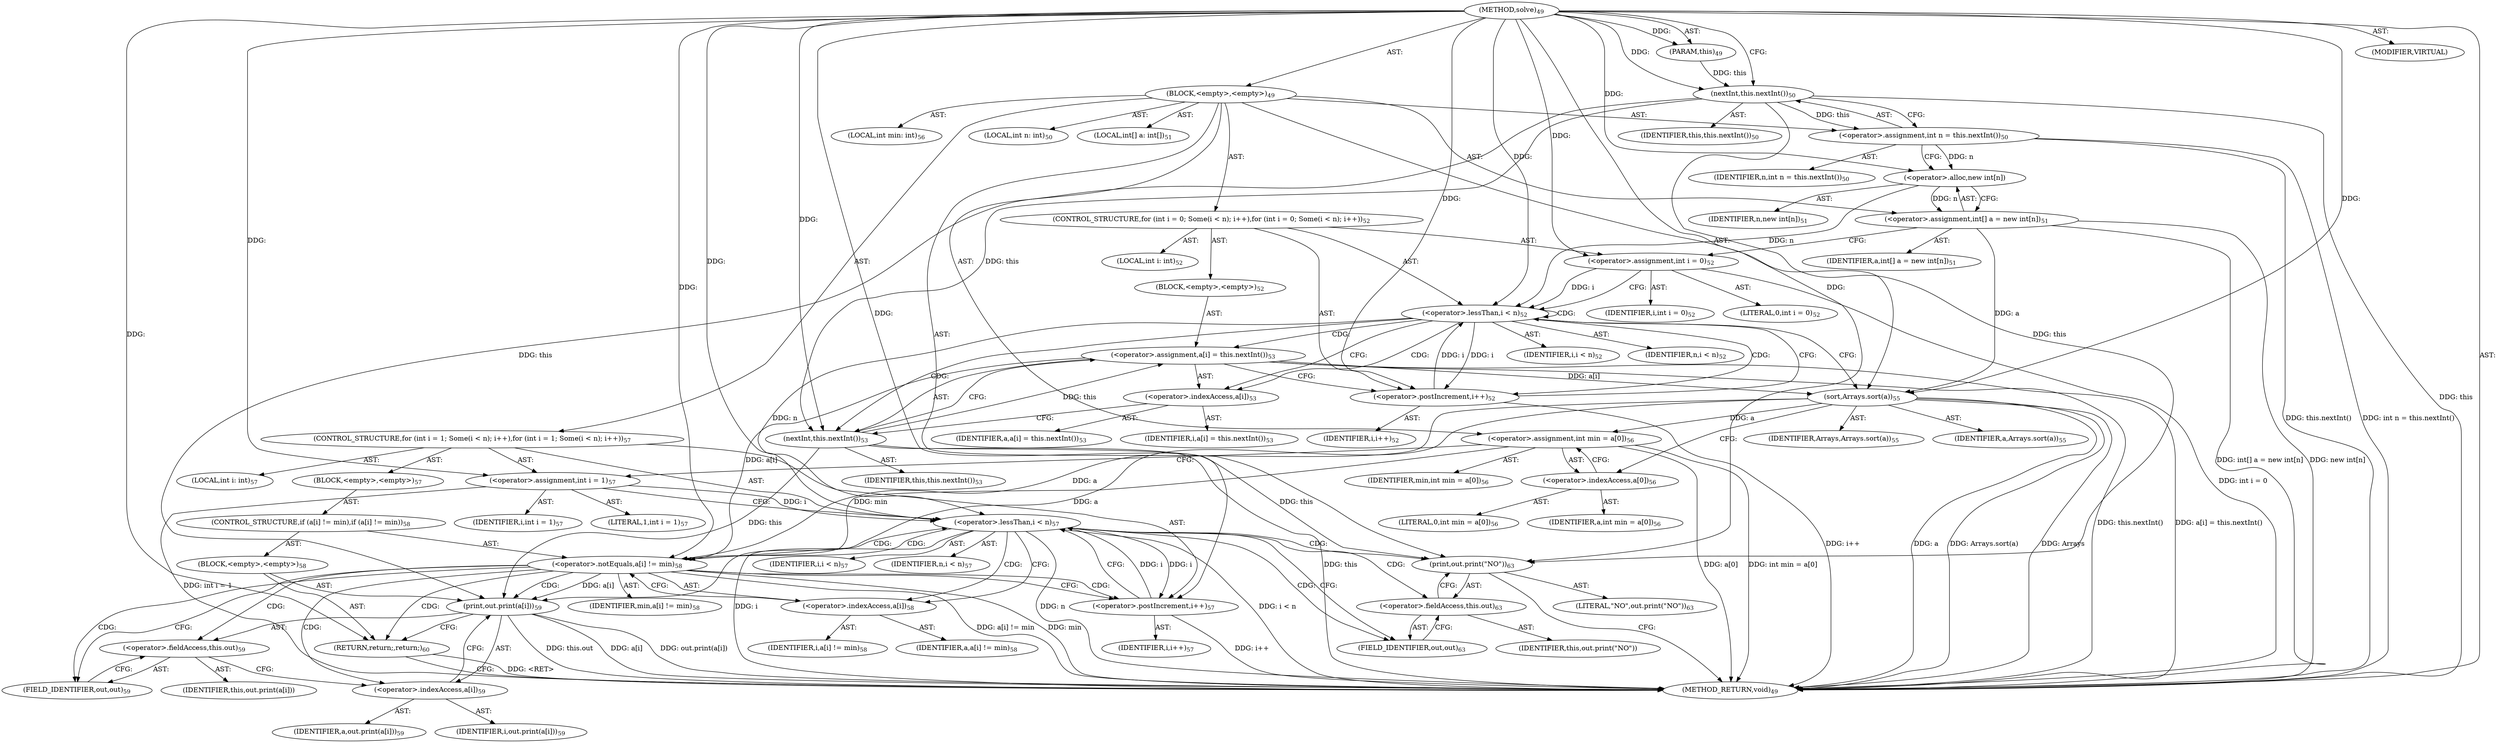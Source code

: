 digraph "solve" {  
"172" [label = <(METHOD,solve)<SUB>49</SUB>> ]
"7" [label = <(PARAM,this)<SUB>49</SUB>> ]
"173" [label = <(BLOCK,&lt;empty&gt;,&lt;empty&gt;)<SUB>49</SUB>> ]
"174" [label = <(LOCAL,int n: int)<SUB>50</SUB>> ]
"175" [label = <(&lt;operator&gt;.assignment,int n = this.nextInt())<SUB>50</SUB>> ]
"176" [label = <(IDENTIFIER,n,int n = this.nextInt())<SUB>50</SUB>> ]
"177" [label = <(nextInt,this.nextInt())<SUB>50</SUB>> ]
"6" [label = <(IDENTIFIER,this,this.nextInt())<SUB>50</SUB>> ]
"178" [label = <(LOCAL,int[] a: int[])<SUB>51</SUB>> ]
"179" [label = <(&lt;operator&gt;.assignment,int[] a = new int[n])<SUB>51</SUB>> ]
"180" [label = <(IDENTIFIER,a,int[] a = new int[n])<SUB>51</SUB>> ]
"181" [label = <(&lt;operator&gt;.alloc,new int[n])> ]
"182" [label = <(IDENTIFIER,n,new int[n])<SUB>51</SUB>> ]
"183" [label = <(CONTROL_STRUCTURE,for (int i = 0; Some(i &lt; n); i++),for (int i = 0; Some(i &lt; n); i++))<SUB>52</SUB>> ]
"184" [label = <(LOCAL,int i: int)<SUB>52</SUB>> ]
"185" [label = <(&lt;operator&gt;.assignment,int i = 0)<SUB>52</SUB>> ]
"186" [label = <(IDENTIFIER,i,int i = 0)<SUB>52</SUB>> ]
"187" [label = <(LITERAL,0,int i = 0)<SUB>52</SUB>> ]
"188" [label = <(&lt;operator&gt;.lessThan,i &lt; n)<SUB>52</SUB>> ]
"189" [label = <(IDENTIFIER,i,i &lt; n)<SUB>52</SUB>> ]
"190" [label = <(IDENTIFIER,n,i &lt; n)<SUB>52</SUB>> ]
"191" [label = <(&lt;operator&gt;.postIncrement,i++)<SUB>52</SUB>> ]
"192" [label = <(IDENTIFIER,i,i++)<SUB>52</SUB>> ]
"193" [label = <(BLOCK,&lt;empty&gt;,&lt;empty&gt;)<SUB>52</SUB>> ]
"194" [label = <(&lt;operator&gt;.assignment,a[i] = this.nextInt())<SUB>53</SUB>> ]
"195" [label = <(&lt;operator&gt;.indexAccess,a[i])<SUB>53</SUB>> ]
"196" [label = <(IDENTIFIER,a,a[i] = this.nextInt())<SUB>53</SUB>> ]
"197" [label = <(IDENTIFIER,i,a[i] = this.nextInt())<SUB>53</SUB>> ]
"198" [label = <(nextInt,this.nextInt())<SUB>53</SUB>> ]
"8" [label = <(IDENTIFIER,this,this.nextInt())<SUB>53</SUB>> ]
"199" [label = <(sort,Arrays.sort(a))<SUB>55</SUB>> ]
"200" [label = <(IDENTIFIER,Arrays,Arrays.sort(a))<SUB>55</SUB>> ]
"201" [label = <(IDENTIFIER,a,Arrays.sort(a))<SUB>55</SUB>> ]
"202" [label = <(LOCAL,int min: int)<SUB>56</SUB>> ]
"203" [label = <(&lt;operator&gt;.assignment,int min = a[0])<SUB>56</SUB>> ]
"204" [label = <(IDENTIFIER,min,int min = a[0])<SUB>56</SUB>> ]
"205" [label = <(&lt;operator&gt;.indexAccess,a[0])<SUB>56</SUB>> ]
"206" [label = <(IDENTIFIER,a,int min = a[0])<SUB>56</SUB>> ]
"207" [label = <(LITERAL,0,int min = a[0])<SUB>56</SUB>> ]
"208" [label = <(CONTROL_STRUCTURE,for (int i = 1; Some(i &lt; n); i++),for (int i = 1; Some(i &lt; n); i++))<SUB>57</SUB>> ]
"209" [label = <(LOCAL,int i: int)<SUB>57</SUB>> ]
"210" [label = <(&lt;operator&gt;.assignment,int i = 1)<SUB>57</SUB>> ]
"211" [label = <(IDENTIFIER,i,int i = 1)<SUB>57</SUB>> ]
"212" [label = <(LITERAL,1,int i = 1)<SUB>57</SUB>> ]
"213" [label = <(&lt;operator&gt;.lessThan,i &lt; n)<SUB>57</SUB>> ]
"214" [label = <(IDENTIFIER,i,i &lt; n)<SUB>57</SUB>> ]
"215" [label = <(IDENTIFIER,n,i &lt; n)<SUB>57</SUB>> ]
"216" [label = <(&lt;operator&gt;.postIncrement,i++)<SUB>57</SUB>> ]
"217" [label = <(IDENTIFIER,i,i++)<SUB>57</SUB>> ]
"218" [label = <(BLOCK,&lt;empty&gt;,&lt;empty&gt;)<SUB>57</SUB>> ]
"219" [label = <(CONTROL_STRUCTURE,if (a[i] != min),if (a[i] != min))<SUB>58</SUB>> ]
"220" [label = <(&lt;operator&gt;.notEquals,a[i] != min)<SUB>58</SUB>> ]
"221" [label = <(&lt;operator&gt;.indexAccess,a[i])<SUB>58</SUB>> ]
"222" [label = <(IDENTIFIER,a,a[i] != min)<SUB>58</SUB>> ]
"223" [label = <(IDENTIFIER,i,a[i] != min)<SUB>58</SUB>> ]
"224" [label = <(IDENTIFIER,min,a[i] != min)<SUB>58</SUB>> ]
"225" [label = <(BLOCK,&lt;empty&gt;,&lt;empty&gt;)<SUB>58</SUB>> ]
"226" [label = <(print,out.print(a[i]))<SUB>59</SUB>> ]
"227" [label = <(&lt;operator&gt;.fieldAccess,this.out)<SUB>59</SUB>> ]
"228" [label = <(IDENTIFIER,this,out.print(a[i]))> ]
"229" [label = <(FIELD_IDENTIFIER,out,out)<SUB>59</SUB>> ]
"230" [label = <(&lt;operator&gt;.indexAccess,a[i])<SUB>59</SUB>> ]
"231" [label = <(IDENTIFIER,a,out.print(a[i]))<SUB>59</SUB>> ]
"232" [label = <(IDENTIFIER,i,out.print(a[i]))<SUB>59</SUB>> ]
"233" [label = <(RETURN,return;,return;)<SUB>60</SUB>> ]
"234" [label = <(print,out.print(&quot;NO&quot;))<SUB>63</SUB>> ]
"235" [label = <(&lt;operator&gt;.fieldAccess,this.out)<SUB>63</SUB>> ]
"236" [label = <(IDENTIFIER,this,out.print(&quot;NO&quot;))> ]
"237" [label = <(FIELD_IDENTIFIER,out,out)<SUB>63</SUB>> ]
"238" [label = <(LITERAL,&quot;NO&quot;,out.print(&quot;NO&quot;))<SUB>63</SUB>> ]
"239" [label = <(MODIFIER,VIRTUAL)> ]
"240" [label = <(METHOD_RETURN,void)<SUB>49</SUB>> ]
  "172" -> "7"  [ label = "AST: "] 
  "172" -> "173"  [ label = "AST: "] 
  "172" -> "239"  [ label = "AST: "] 
  "172" -> "240"  [ label = "AST: "] 
  "173" -> "174"  [ label = "AST: "] 
  "173" -> "175"  [ label = "AST: "] 
  "173" -> "178"  [ label = "AST: "] 
  "173" -> "179"  [ label = "AST: "] 
  "173" -> "183"  [ label = "AST: "] 
  "173" -> "199"  [ label = "AST: "] 
  "173" -> "202"  [ label = "AST: "] 
  "173" -> "203"  [ label = "AST: "] 
  "173" -> "208"  [ label = "AST: "] 
  "173" -> "234"  [ label = "AST: "] 
  "175" -> "176"  [ label = "AST: "] 
  "175" -> "177"  [ label = "AST: "] 
  "177" -> "6"  [ label = "AST: "] 
  "179" -> "180"  [ label = "AST: "] 
  "179" -> "181"  [ label = "AST: "] 
  "181" -> "182"  [ label = "AST: "] 
  "183" -> "184"  [ label = "AST: "] 
  "183" -> "185"  [ label = "AST: "] 
  "183" -> "188"  [ label = "AST: "] 
  "183" -> "191"  [ label = "AST: "] 
  "183" -> "193"  [ label = "AST: "] 
  "185" -> "186"  [ label = "AST: "] 
  "185" -> "187"  [ label = "AST: "] 
  "188" -> "189"  [ label = "AST: "] 
  "188" -> "190"  [ label = "AST: "] 
  "191" -> "192"  [ label = "AST: "] 
  "193" -> "194"  [ label = "AST: "] 
  "194" -> "195"  [ label = "AST: "] 
  "194" -> "198"  [ label = "AST: "] 
  "195" -> "196"  [ label = "AST: "] 
  "195" -> "197"  [ label = "AST: "] 
  "198" -> "8"  [ label = "AST: "] 
  "199" -> "200"  [ label = "AST: "] 
  "199" -> "201"  [ label = "AST: "] 
  "203" -> "204"  [ label = "AST: "] 
  "203" -> "205"  [ label = "AST: "] 
  "205" -> "206"  [ label = "AST: "] 
  "205" -> "207"  [ label = "AST: "] 
  "208" -> "209"  [ label = "AST: "] 
  "208" -> "210"  [ label = "AST: "] 
  "208" -> "213"  [ label = "AST: "] 
  "208" -> "216"  [ label = "AST: "] 
  "208" -> "218"  [ label = "AST: "] 
  "210" -> "211"  [ label = "AST: "] 
  "210" -> "212"  [ label = "AST: "] 
  "213" -> "214"  [ label = "AST: "] 
  "213" -> "215"  [ label = "AST: "] 
  "216" -> "217"  [ label = "AST: "] 
  "218" -> "219"  [ label = "AST: "] 
  "219" -> "220"  [ label = "AST: "] 
  "219" -> "225"  [ label = "AST: "] 
  "220" -> "221"  [ label = "AST: "] 
  "220" -> "224"  [ label = "AST: "] 
  "221" -> "222"  [ label = "AST: "] 
  "221" -> "223"  [ label = "AST: "] 
  "225" -> "226"  [ label = "AST: "] 
  "225" -> "233"  [ label = "AST: "] 
  "226" -> "227"  [ label = "AST: "] 
  "226" -> "230"  [ label = "AST: "] 
  "227" -> "228"  [ label = "AST: "] 
  "227" -> "229"  [ label = "AST: "] 
  "230" -> "231"  [ label = "AST: "] 
  "230" -> "232"  [ label = "AST: "] 
  "234" -> "235"  [ label = "AST: "] 
  "234" -> "238"  [ label = "AST: "] 
  "235" -> "236"  [ label = "AST: "] 
  "235" -> "237"  [ label = "AST: "] 
  "175" -> "181"  [ label = "CFG: "] 
  "179" -> "185"  [ label = "CFG: "] 
  "199" -> "205"  [ label = "CFG: "] 
  "203" -> "210"  [ label = "CFG: "] 
  "234" -> "240"  [ label = "CFG: "] 
  "177" -> "175"  [ label = "CFG: "] 
  "181" -> "179"  [ label = "CFG: "] 
  "185" -> "188"  [ label = "CFG: "] 
  "188" -> "195"  [ label = "CFG: "] 
  "188" -> "199"  [ label = "CFG: "] 
  "191" -> "188"  [ label = "CFG: "] 
  "205" -> "203"  [ label = "CFG: "] 
  "210" -> "213"  [ label = "CFG: "] 
  "213" -> "221"  [ label = "CFG: "] 
  "213" -> "237"  [ label = "CFG: "] 
  "216" -> "213"  [ label = "CFG: "] 
  "235" -> "234"  [ label = "CFG: "] 
  "194" -> "191"  [ label = "CFG: "] 
  "237" -> "235"  [ label = "CFG: "] 
  "195" -> "198"  [ label = "CFG: "] 
  "198" -> "194"  [ label = "CFG: "] 
  "220" -> "229"  [ label = "CFG: "] 
  "220" -> "216"  [ label = "CFG: "] 
  "221" -> "220"  [ label = "CFG: "] 
  "226" -> "233"  [ label = "CFG: "] 
  "233" -> "240"  [ label = "CFG: "] 
  "227" -> "230"  [ label = "CFG: "] 
  "230" -> "226"  [ label = "CFG: "] 
  "229" -> "227"  [ label = "CFG: "] 
  "172" -> "177"  [ label = "CFG: "] 
  "233" -> "240"  [ label = "DDG: &lt;RET&gt;"] 
  "177" -> "240"  [ label = "DDG: this"] 
  "175" -> "240"  [ label = "DDG: this.nextInt()"] 
  "175" -> "240"  [ label = "DDG: int n = this.nextInt()"] 
  "179" -> "240"  [ label = "DDG: new int[n]"] 
  "179" -> "240"  [ label = "DDG: int[] a = new int[n]"] 
  "185" -> "240"  [ label = "DDG: int i = 0"] 
  "199" -> "240"  [ label = "DDG: a"] 
  "199" -> "240"  [ label = "DDG: Arrays.sort(a)"] 
  "203" -> "240"  [ label = "DDG: a[0]"] 
  "203" -> "240"  [ label = "DDG: int min = a[0]"] 
  "210" -> "240"  [ label = "DDG: int i = 1"] 
  "213" -> "240"  [ label = "DDG: i"] 
  "213" -> "240"  [ label = "DDG: n"] 
  "213" -> "240"  [ label = "DDG: i &lt; n"] 
  "220" -> "240"  [ label = "DDG: min"] 
  "220" -> "240"  [ label = "DDG: a[i] != min"] 
  "216" -> "240"  [ label = "DDG: i++"] 
  "226" -> "240"  [ label = "DDG: this.out"] 
  "226" -> "240"  [ label = "DDG: a[i]"] 
  "226" -> "240"  [ label = "DDG: out.print(a[i])"] 
  "198" -> "240"  [ label = "DDG: this"] 
  "194" -> "240"  [ label = "DDG: this.nextInt()"] 
  "194" -> "240"  [ label = "DDG: a[i] = this.nextInt()"] 
  "191" -> "240"  [ label = "DDG: i++"] 
  "199" -> "240"  [ label = "DDG: Arrays"] 
  "172" -> "7"  [ label = "DDG: "] 
  "177" -> "175"  [ label = "DDG: this"] 
  "181" -> "179"  [ label = "DDG: n"] 
  "199" -> "203"  [ label = "DDG: a"] 
  "172" -> "185"  [ label = "DDG: "] 
  "172" -> "199"  [ label = "DDG: "] 
  "179" -> "199"  [ label = "DDG: a"] 
  "194" -> "199"  [ label = "DDG: a[i]"] 
  "172" -> "210"  [ label = "DDG: "] 
  "177" -> "234"  [ label = "DDG: this"] 
  "198" -> "234"  [ label = "DDG: this"] 
  "172" -> "234"  [ label = "DDG: "] 
  "7" -> "177"  [ label = "DDG: this"] 
  "172" -> "177"  [ label = "DDG: "] 
  "175" -> "181"  [ label = "DDG: n"] 
  "172" -> "181"  [ label = "DDG: "] 
  "185" -> "188"  [ label = "DDG: i"] 
  "191" -> "188"  [ label = "DDG: i"] 
  "172" -> "188"  [ label = "DDG: "] 
  "181" -> "188"  [ label = "DDG: n"] 
  "188" -> "191"  [ label = "DDG: i"] 
  "172" -> "191"  [ label = "DDG: "] 
  "198" -> "194"  [ label = "DDG: this"] 
  "210" -> "213"  [ label = "DDG: i"] 
  "216" -> "213"  [ label = "DDG: i"] 
  "172" -> "213"  [ label = "DDG: "] 
  "188" -> "213"  [ label = "DDG: n"] 
  "213" -> "216"  [ label = "DDG: i"] 
  "172" -> "216"  [ label = "DDG: "] 
  "177" -> "198"  [ label = "DDG: this"] 
  "172" -> "198"  [ label = "DDG: "] 
  "199" -> "220"  [ label = "DDG: a"] 
  "194" -> "220"  [ label = "DDG: a[i]"] 
  "203" -> "220"  [ label = "DDG: min"] 
  "172" -> "220"  [ label = "DDG: "] 
  "172" -> "233"  [ label = "DDG: "] 
  "177" -> "226"  [ label = "DDG: this"] 
  "198" -> "226"  [ label = "DDG: this"] 
  "199" -> "226"  [ label = "DDG: a"] 
  "220" -> "226"  [ label = "DDG: a[i]"] 
  "188" -> "188"  [ label = "CDG: "] 
  "188" -> "194"  [ label = "CDG: "] 
  "188" -> "198"  [ label = "CDG: "] 
  "188" -> "191"  [ label = "CDG: "] 
  "188" -> "195"  [ label = "CDG: "] 
  "213" -> "235"  [ label = "CDG: "] 
  "213" -> "221"  [ label = "CDG: "] 
  "213" -> "237"  [ label = "CDG: "] 
  "213" -> "220"  [ label = "CDG: "] 
  "213" -> "234"  [ label = "CDG: "] 
  "220" -> "230"  [ label = "CDG: "] 
  "220" -> "229"  [ label = "CDG: "] 
  "220" -> "226"  [ label = "CDG: "] 
  "220" -> "213"  [ label = "CDG: "] 
  "220" -> "233"  [ label = "CDG: "] 
  "220" -> "216"  [ label = "CDG: "] 
  "220" -> "227"  [ label = "CDG: "] 
}
